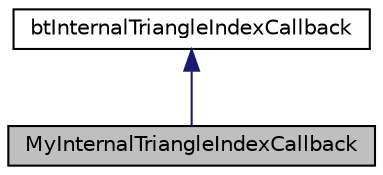digraph "MyInternalTriangleIndexCallback"
{
  edge [fontname="Helvetica",fontsize="10",labelfontname="Helvetica",labelfontsize="10"];
  node [fontname="Helvetica",fontsize="10",shape=record];
  Node1 [label="MyInternalTriangleIndexCallback",height=0.2,width=0.4,color="black", fillcolor="grey75", style="filled", fontcolor="black"];
  Node2 -> Node1 [dir="back",color="midnightblue",fontsize="10",style="solid",fontname="Helvetica"];
  Node2 [label="btInternalTriangleIndexCallback",height=0.2,width=0.4,color="black", fillcolor="white", style="filled",URL="$classbt_internal_triangle_index_callback.html"];
}
